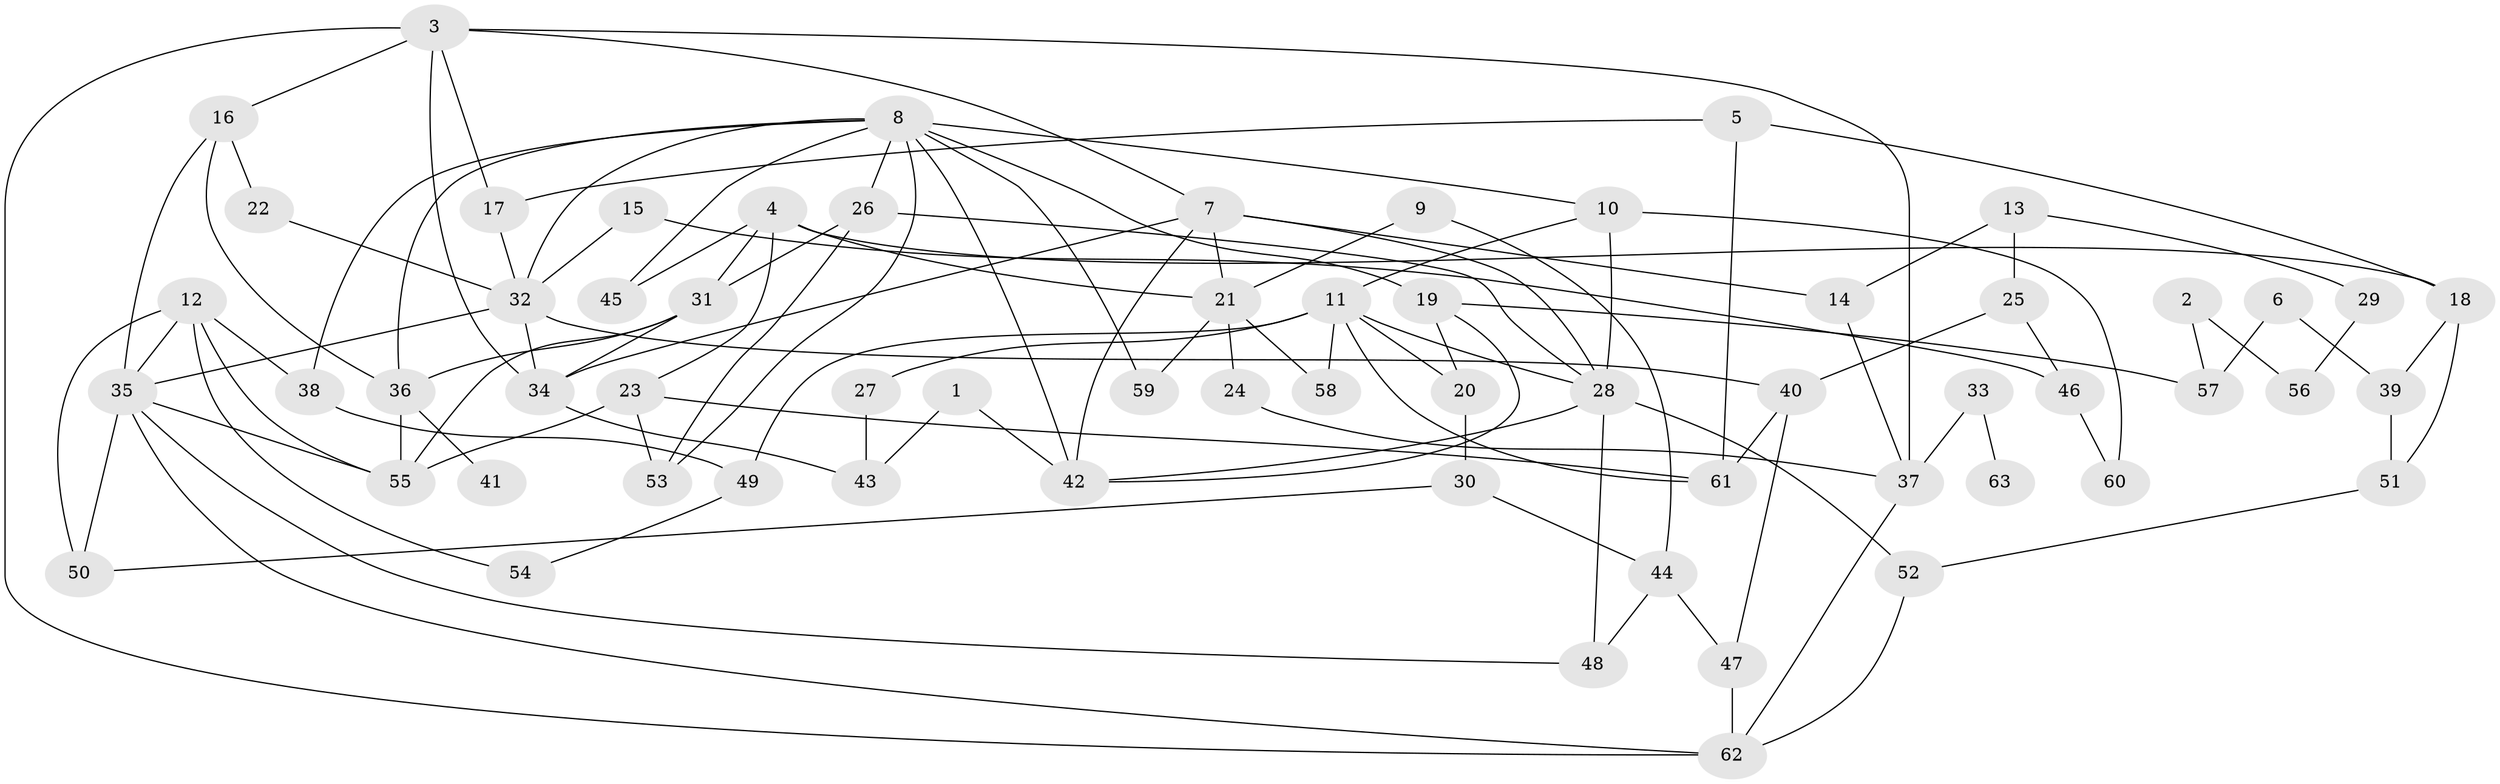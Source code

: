 // original degree distribution, {5: 0.07936507936507936, 4: 0.1349206349206349, 8: 0.007936507936507936, 2: 0.2857142857142857, 7: 0.007936507936507936, 6: 0.031746031746031744, 3: 0.29365079365079366, 1: 0.15873015873015872}
// Generated by graph-tools (version 1.1) at 2025/01/03/09/25 03:01:11]
// undirected, 63 vertices, 114 edges
graph export_dot {
graph [start="1"]
  node [color=gray90,style=filled];
  1;
  2;
  3;
  4;
  5;
  6;
  7;
  8;
  9;
  10;
  11;
  12;
  13;
  14;
  15;
  16;
  17;
  18;
  19;
  20;
  21;
  22;
  23;
  24;
  25;
  26;
  27;
  28;
  29;
  30;
  31;
  32;
  33;
  34;
  35;
  36;
  37;
  38;
  39;
  40;
  41;
  42;
  43;
  44;
  45;
  46;
  47;
  48;
  49;
  50;
  51;
  52;
  53;
  54;
  55;
  56;
  57;
  58;
  59;
  60;
  61;
  62;
  63;
  1 -- 42 [weight=1.0];
  1 -- 43 [weight=1.0];
  2 -- 56 [weight=1.0];
  2 -- 57 [weight=1.0];
  3 -- 7 [weight=1.0];
  3 -- 16 [weight=1.0];
  3 -- 17 [weight=1.0];
  3 -- 34 [weight=1.0];
  3 -- 37 [weight=1.0];
  3 -- 62 [weight=1.0];
  4 -- 18 [weight=1.0];
  4 -- 21 [weight=1.0];
  4 -- 23 [weight=1.0];
  4 -- 31 [weight=1.0];
  4 -- 45 [weight=1.0];
  5 -- 17 [weight=1.0];
  5 -- 18 [weight=1.0];
  5 -- 61 [weight=1.0];
  6 -- 39 [weight=1.0];
  6 -- 57 [weight=1.0];
  7 -- 14 [weight=1.0];
  7 -- 21 [weight=1.0];
  7 -- 28 [weight=1.0];
  7 -- 34 [weight=1.0];
  7 -- 42 [weight=1.0];
  8 -- 10 [weight=1.0];
  8 -- 19 [weight=1.0];
  8 -- 26 [weight=1.0];
  8 -- 32 [weight=1.0];
  8 -- 36 [weight=1.0];
  8 -- 38 [weight=1.0];
  8 -- 42 [weight=1.0];
  8 -- 45 [weight=1.0];
  8 -- 53 [weight=1.0];
  8 -- 59 [weight=1.0];
  9 -- 21 [weight=1.0];
  9 -- 44 [weight=1.0];
  10 -- 11 [weight=1.0];
  10 -- 28 [weight=1.0];
  10 -- 60 [weight=1.0];
  11 -- 20 [weight=1.0];
  11 -- 27 [weight=1.0];
  11 -- 28 [weight=1.0];
  11 -- 49 [weight=1.0];
  11 -- 58 [weight=1.0];
  11 -- 61 [weight=1.0];
  12 -- 35 [weight=1.0];
  12 -- 38 [weight=1.0];
  12 -- 50 [weight=1.0];
  12 -- 54 [weight=1.0];
  12 -- 55 [weight=1.0];
  13 -- 14 [weight=1.0];
  13 -- 25 [weight=1.0];
  13 -- 29 [weight=1.0];
  14 -- 37 [weight=1.0];
  15 -- 32 [weight=1.0];
  15 -- 46 [weight=1.0];
  16 -- 22 [weight=1.0];
  16 -- 35 [weight=1.0];
  16 -- 36 [weight=1.0];
  17 -- 32 [weight=1.0];
  18 -- 39 [weight=1.0];
  18 -- 51 [weight=1.0];
  19 -- 20 [weight=1.0];
  19 -- 42 [weight=1.0];
  19 -- 57 [weight=1.0];
  20 -- 30 [weight=1.0];
  21 -- 24 [weight=1.0];
  21 -- 58 [weight=1.0];
  21 -- 59 [weight=1.0];
  22 -- 32 [weight=1.0];
  23 -- 53 [weight=1.0];
  23 -- 55 [weight=2.0];
  23 -- 61 [weight=2.0];
  24 -- 37 [weight=1.0];
  25 -- 40 [weight=1.0];
  25 -- 46 [weight=1.0];
  26 -- 28 [weight=1.0];
  26 -- 31 [weight=1.0];
  26 -- 53 [weight=1.0];
  27 -- 43 [weight=1.0];
  28 -- 42 [weight=1.0];
  28 -- 48 [weight=2.0];
  28 -- 52 [weight=1.0];
  29 -- 56 [weight=1.0];
  30 -- 44 [weight=1.0];
  30 -- 50 [weight=1.0];
  31 -- 34 [weight=1.0];
  31 -- 36 [weight=1.0];
  31 -- 55 [weight=1.0];
  32 -- 34 [weight=1.0];
  32 -- 35 [weight=1.0];
  32 -- 40 [weight=1.0];
  33 -- 37 [weight=1.0];
  33 -- 63 [weight=1.0];
  34 -- 43 [weight=1.0];
  35 -- 48 [weight=1.0];
  35 -- 50 [weight=1.0];
  35 -- 55 [weight=1.0];
  35 -- 62 [weight=1.0];
  36 -- 41 [weight=1.0];
  36 -- 55 [weight=1.0];
  37 -- 62 [weight=1.0];
  38 -- 49 [weight=1.0];
  39 -- 51 [weight=1.0];
  40 -- 47 [weight=1.0];
  40 -- 61 [weight=1.0];
  44 -- 47 [weight=1.0];
  44 -- 48 [weight=1.0];
  46 -- 60 [weight=1.0];
  47 -- 62 [weight=1.0];
  49 -- 54 [weight=1.0];
  51 -- 52 [weight=1.0];
  52 -- 62 [weight=1.0];
}
